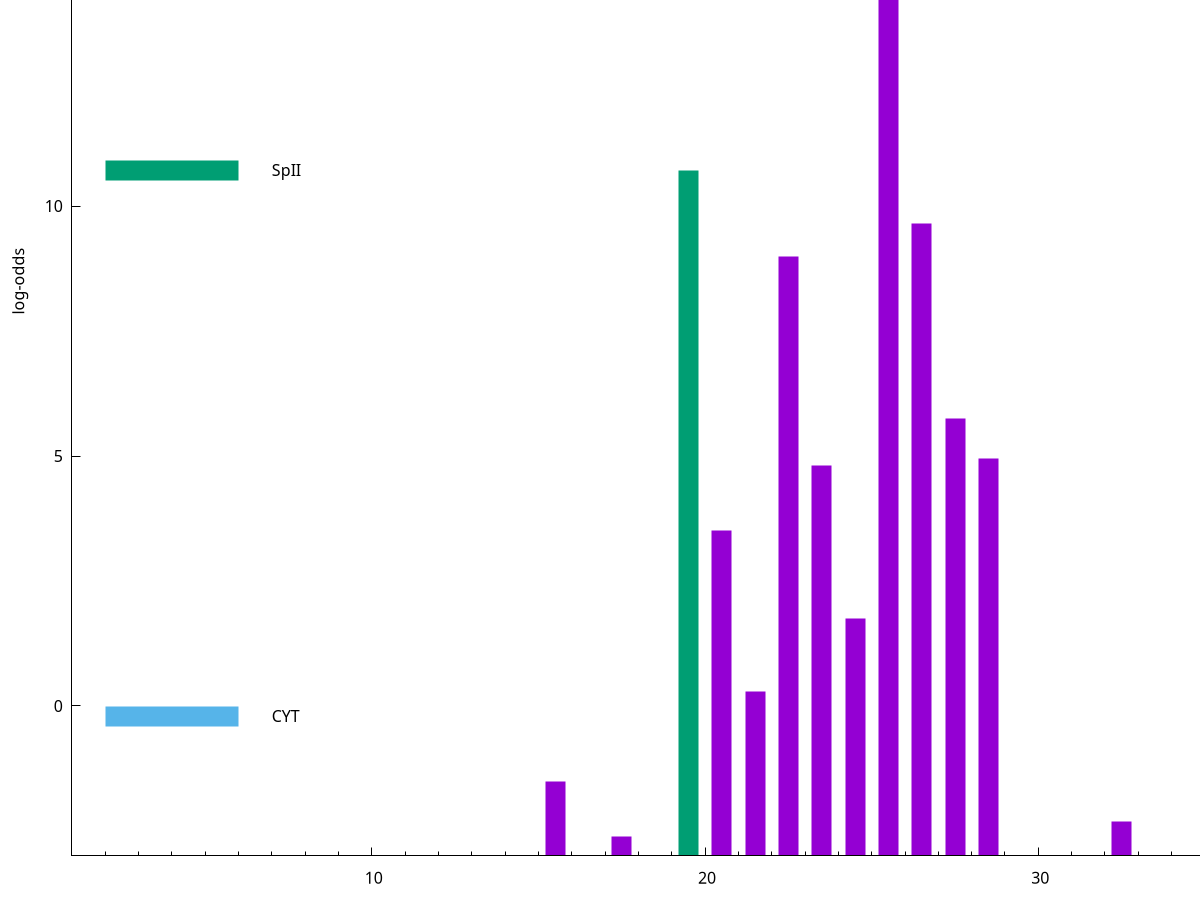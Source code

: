 set title "LipoP predictions for SRR4017929.gff"
set size 2., 1.4
set xrange [1:70] 
set mxtics 10
set yrange [-3:20]
set y2range [0:23]
set ylabel "log-odds"
set term postscript eps color solid "Helvetica" 30
set output "SRR4017929.gff17.eps"
set arrow from 2,18.3306 to 6,18.3306 nohead lt 1 lw 20
set label "SpI" at 7,18.3306
set arrow from 2,10.7217 to 6,10.7217 nohead lt 2 lw 20
set label "SpII" at 7,10.7217
set arrow from 2,-0.200913 to 6,-0.200913 nohead lt 3 lw 20
set label "CYT" at 7,-0.200913
set arrow from 2,18.3306 to 6,18.3306 nohead lt 1 lw 20
set label "SpI" at 7,18.3306
# NOTE: The scores below are the log-odds scores with the threshold
# NOTE: subtracted (a hack to make gnuplot make the histogram all
# NOTE: look nice).
plot "-" axes x1y2 title "" with impulses lt 2 lw 20, "-" axes x1y2 title "" with impulses lt 1 lw 20
19.500000 13.721700
e
25.500000 21.324200
26.500000 12.649360
22.500000 11.985130
27.500000 8.755050
28.500000 7.947350
23.500000 7.807440
20.500000 6.503340
24.500000 4.742850
21.500000 3.279904
15.500000 1.492970
32.500000 0.685310
17.500000 0.386920
e
exit
